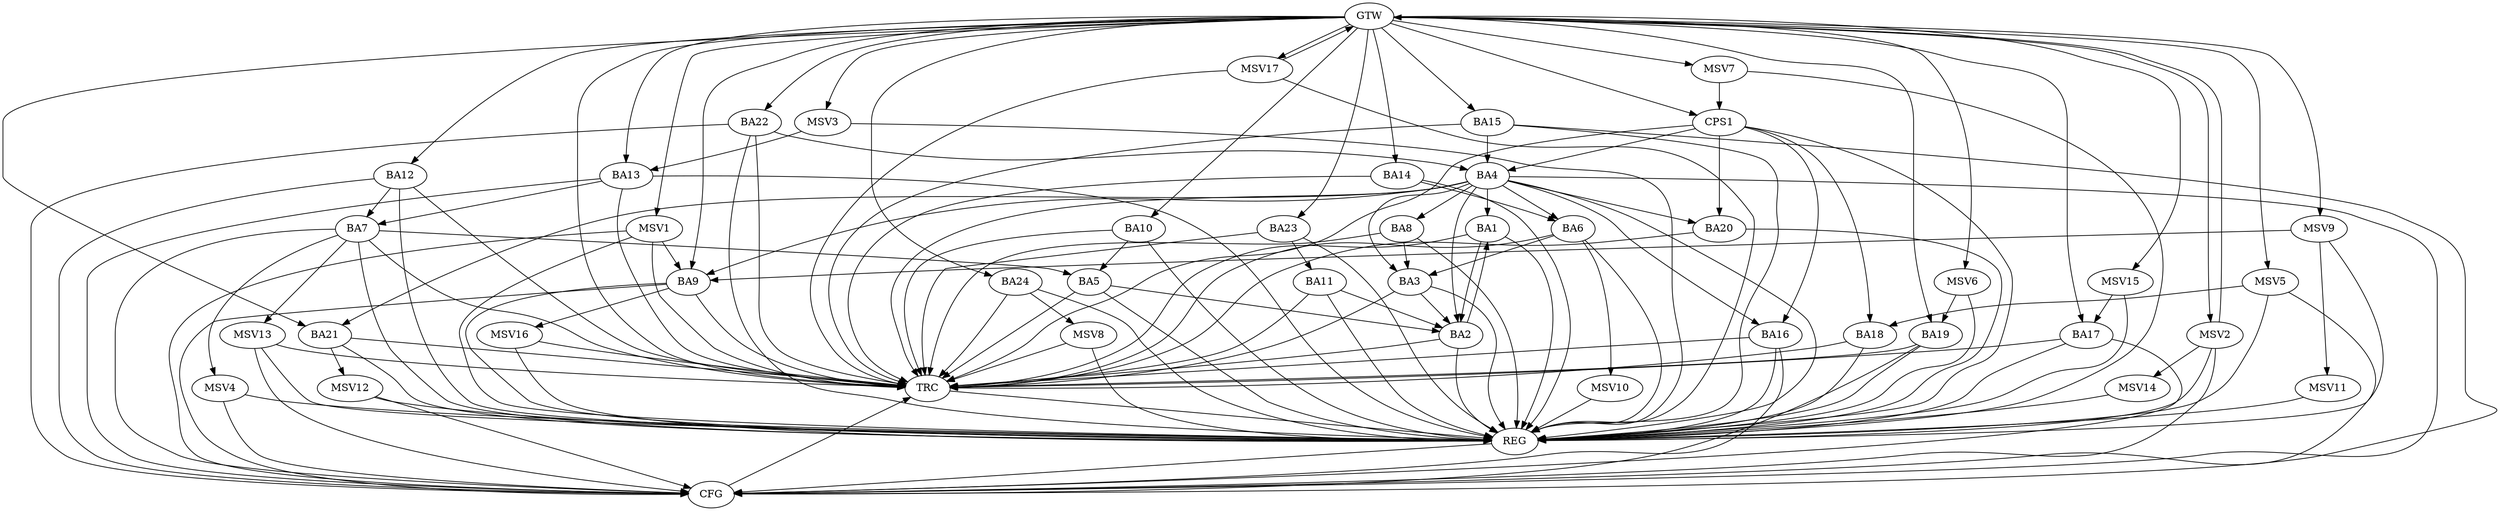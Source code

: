 strict digraph G {
  BA1 [ label="BA1" ];
  BA2 [ label="BA2" ];
  BA3 [ label="BA3" ];
  BA4 [ label="BA4" ];
  BA5 [ label="BA5" ];
  BA6 [ label="BA6" ];
  BA7 [ label="BA7" ];
  BA8 [ label="BA8" ];
  BA9 [ label="BA9" ];
  BA10 [ label="BA10" ];
  BA11 [ label="BA11" ];
  BA12 [ label="BA12" ];
  BA13 [ label="BA13" ];
  BA14 [ label="BA14" ];
  BA15 [ label="BA15" ];
  BA16 [ label="BA16" ];
  BA17 [ label="BA17" ];
  BA18 [ label="BA18" ];
  BA19 [ label="BA19" ];
  BA20 [ label="BA20" ];
  BA21 [ label="BA21" ];
  BA22 [ label="BA22" ];
  BA23 [ label="BA23" ];
  BA24 [ label="BA24" ];
  CPS1 [ label="CPS1" ];
  GTW [ label="GTW" ];
  REG [ label="REG" ];
  CFG [ label="CFG" ];
  TRC [ label="TRC" ];
  MSV1 [ label="MSV1" ];
  MSV2 [ label="MSV2" ];
  MSV3 [ label="MSV3" ];
  MSV4 [ label="MSV4" ];
  MSV5 [ label="MSV5" ];
  MSV6 [ label="MSV6" ];
  MSV7 [ label="MSV7" ];
  MSV8 [ label="MSV8" ];
  MSV9 [ label="MSV9" ];
  MSV10 [ label="MSV10" ];
  MSV11 [ label="MSV11" ];
  MSV12 [ label="MSV12" ];
  MSV13 [ label="MSV13" ];
  MSV14 [ label="MSV14" ];
  MSV15 [ label="MSV15" ];
  MSV16 [ label="MSV16" ];
  MSV17 [ label="MSV17" ];
  BA1 -> BA2;
  BA2 -> BA1;
  BA3 -> BA2;
  BA4 -> BA2;
  BA5 -> BA2;
  BA6 -> BA3;
  BA7 -> BA5;
  BA8 -> BA3;
  BA10 -> BA5;
  BA11 -> BA2;
  BA12 -> BA7;
  BA13 -> BA7;
  BA14 -> BA6;
  BA15 -> BA4;
  BA22 -> BA4;
  BA23 -> BA11;
  CPS1 -> BA18;
  CPS1 -> BA20;
  CPS1 -> BA16;
  CPS1 -> BA4;
  GTW -> BA9;
  GTW -> BA10;
  GTW -> BA12;
  GTW -> BA13;
  GTW -> BA14;
  GTW -> BA15;
  GTW -> BA17;
  GTW -> BA19;
  GTW -> BA21;
  GTW -> BA22;
  GTW -> BA23;
  GTW -> BA24;
  GTW -> CPS1;
  BA1 -> REG;
  BA2 -> REG;
  BA3 -> REG;
  BA4 -> REG;
  BA5 -> REG;
  BA6 -> REG;
  BA7 -> REG;
  BA8 -> REG;
  BA9 -> REG;
  BA10 -> REG;
  BA11 -> REG;
  BA12 -> REG;
  BA13 -> REG;
  BA14 -> REG;
  BA15 -> REG;
  BA16 -> REG;
  BA17 -> REG;
  BA18 -> REG;
  BA19 -> REG;
  BA20 -> REG;
  BA21 -> REG;
  BA22 -> REG;
  BA23 -> REG;
  BA24 -> REG;
  CPS1 -> REG;
  BA13 -> CFG;
  BA9 -> CFG;
  BA19 -> CFG;
  BA16 -> CFG;
  BA12 -> CFG;
  BA7 -> CFG;
  BA22 -> CFG;
  BA15 -> CFG;
  BA17 -> CFG;
  BA4 -> CFG;
  REG -> CFG;
  BA1 -> TRC;
  BA2 -> TRC;
  BA3 -> TRC;
  BA4 -> TRC;
  BA5 -> TRC;
  BA6 -> TRC;
  BA7 -> TRC;
  BA8 -> TRC;
  BA9 -> TRC;
  BA10 -> TRC;
  BA11 -> TRC;
  BA12 -> TRC;
  BA13 -> TRC;
  BA14 -> TRC;
  BA15 -> TRC;
  BA16 -> TRC;
  BA17 -> TRC;
  BA18 -> TRC;
  BA19 -> TRC;
  BA20 -> TRC;
  BA21 -> TRC;
  BA22 -> TRC;
  BA23 -> TRC;
  BA24 -> TRC;
  CPS1 -> TRC;
  GTW -> TRC;
  CFG -> TRC;
  TRC -> REG;
  BA4 -> BA20;
  BA4 -> BA8;
  BA4 -> BA3;
  BA4 -> BA16;
  BA4 -> BA9;
  BA4 -> BA1;
  BA4 -> BA6;
  BA4 -> BA21;
  MSV1 -> BA9;
  GTW -> MSV1;
  MSV1 -> REG;
  MSV1 -> TRC;
  MSV1 -> CFG;
  MSV2 -> GTW;
  GTW -> MSV2;
  MSV2 -> REG;
  MSV2 -> CFG;
  MSV3 -> BA13;
  GTW -> MSV3;
  MSV3 -> REG;
  BA7 -> MSV4;
  MSV4 -> REG;
  MSV4 -> CFG;
  MSV5 -> BA18;
  GTW -> MSV5;
  MSV5 -> REG;
  MSV5 -> CFG;
  MSV6 -> BA19;
  GTW -> MSV6;
  MSV6 -> REG;
  MSV7 -> CPS1;
  GTW -> MSV7;
  MSV7 -> REG;
  BA24 -> MSV8;
  MSV8 -> REG;
  MSV8 -> TRC;
  MSV9 -> BA9;
  GTW -> MSV9;
  MSV9 -> REG;
  BA6 -> MSV10;
  MSV10 -> REG;
  MSV9 -> MSV11;
  MSV11 -> REG;
  BA21 -> MSV12;
  MSV12 -> REG;
  MSV12 -> CFG;
  BA7 -> MSV13;
  MSV13 -> REG;
  MSV13 -> TRC;
  MSV13 -> CFG;
  MSV2 -> MSV14;
  MSV14 -> REG;
  MSV15 -> BA17;
  GTW -> MSV15;
  MSV15 -> REG;
  BA9 -> MSV16;
  MSV16 -> REG;
  MSV16 -> TRC;
  MSV17 -> GTW;
  GTW -> MSV17;
  MSV17 -> REG;
  MSV17 -> TRC;
}
